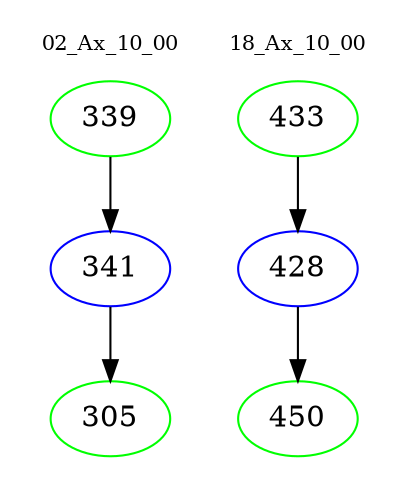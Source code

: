 digraph{
subgraph cluster_0 {
color = white
label = "02_Ax_10_00";
fontsize=10;
T0_339 [label="339", color="green"]
T0_339 -> T0_341 [color="black"]
T0_341 [label="341", color="blue"]
T0_341 -> T0_305 [color="black"]
T0_305 [label="305", color="green"]
}
subgraph cluster_1 {
color = white
label = "18_Ax_10_00";
fontsize=10;
T1_433 [label="433", color="green"]
T1_433 -> T1_428 [color="black"]
T1_428 [label="428", color="blue"]
T1_428 -> T1_450 [color="black"]
T1_450 [label="450", color="green"]
}
}

